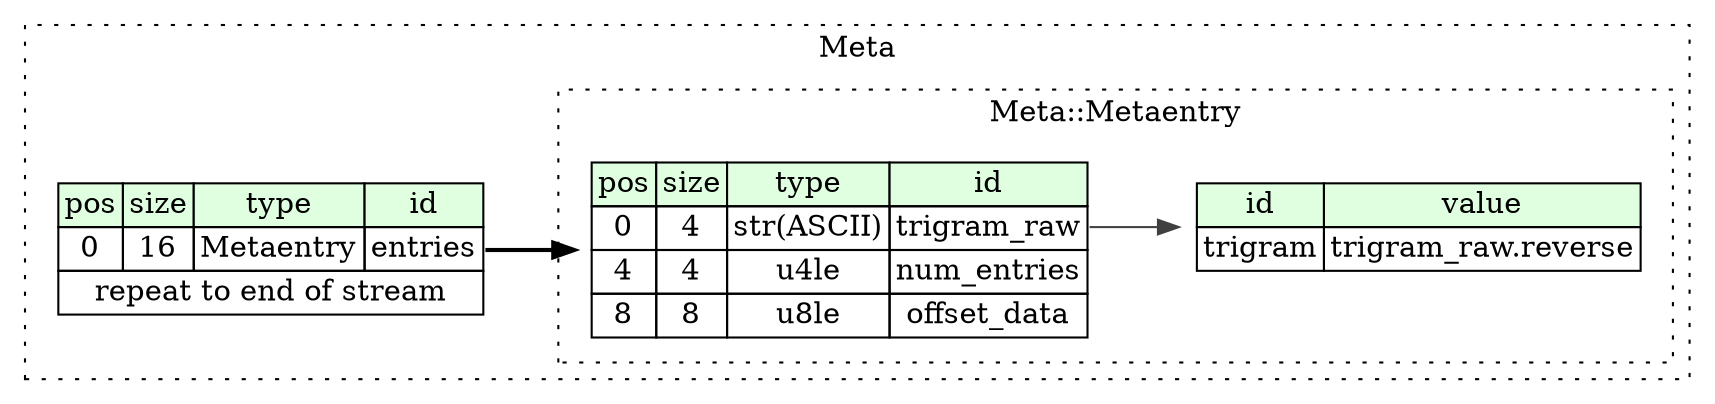 digraph {
	rankdir=LR;
	node [shape=plaintext];
	subgraph cluster__meta {
		label="Meta";
		graph[style=dotted];

		meta__seq [label=<<TABLE BORDER="0" CELLBORDER="1" CELLSPACING="0">
			<TR><TD BGCOLOR="#E0FFE0">pos</TD><TD BGCOLOR="#E0FFE0">size</TD><TD BGCOLOR="#E0FFE0">type</TD><TD BGCOLOR="#E0FFE0">id</TD></TR>
			<TR><TD PORT="entries_pos">0</TD><TD PORT="entries_size">16</TD><TD>Metaentry</TD><TD PORT="entries_type">entries</TD></TR>
			<TR><TD COLSPAN="4" PORT="entries__repeat">repeat to end of stream</TD></TR>
		</TABLE>>];
		subgraph cluster__metaentry {
			label="Meta::Metaentry";
			graph[style=dotted];

			metaentry__seq [label=<<TABLE BORDER="0" CELLBORDER="1" CELLSPACING="0">
				<TR><TD BGCOLOR="#E0FFE0">pos</TD><TD BGCOLOR="#E0FFE0">size</TD><TD BGCOLOR="#E0FFE0">type</TD><TD BGCOLOR="#E0FFE0">id</TD></TR>
				<TR><TD PORT="trigram_raw_pos">0</TD><TD PORT="trigram_raw_size">4</TD><TD>str(ASCII)</TD><TD PORT="trigram_raw_type">trigram_raw</TD></TR>
				<TR><TD PORT="num_entries_pos">4</TD><TD PORT="num_entries_size">4</TD><TD>u4le</TD><TD PORT="num_entries_type">num_entries</TD></TR>
				<TR><TD PORT="offset_data_pos">8</TD><TD PORT="offset_data_size">8</TD><TD>u8le</TD><TD PORT="offset_data_type">offset_data</TD></TR>
			</TABLE>>];
			metaentry__inst__trigram [label=<<TABLE BORDER="0" CELLBORDER="1" CELLSPACING="0">
				<TR><TD BGCOLOR="#E0FFE0">id</TD><TD BGCOLOR="#E0FFE0">value</TD></TR>
				<TR><TD>trigram</TD><TD>trigram_raw.reverse</TD></TR>
			</TABLE>>];
		}
	}
	meta__seq:entries_type -> metaentry__seq [style=bold];
	metaentry__seq:trigram_raw_type -> metaentry__inst__trigram [color="#404040"];
}
